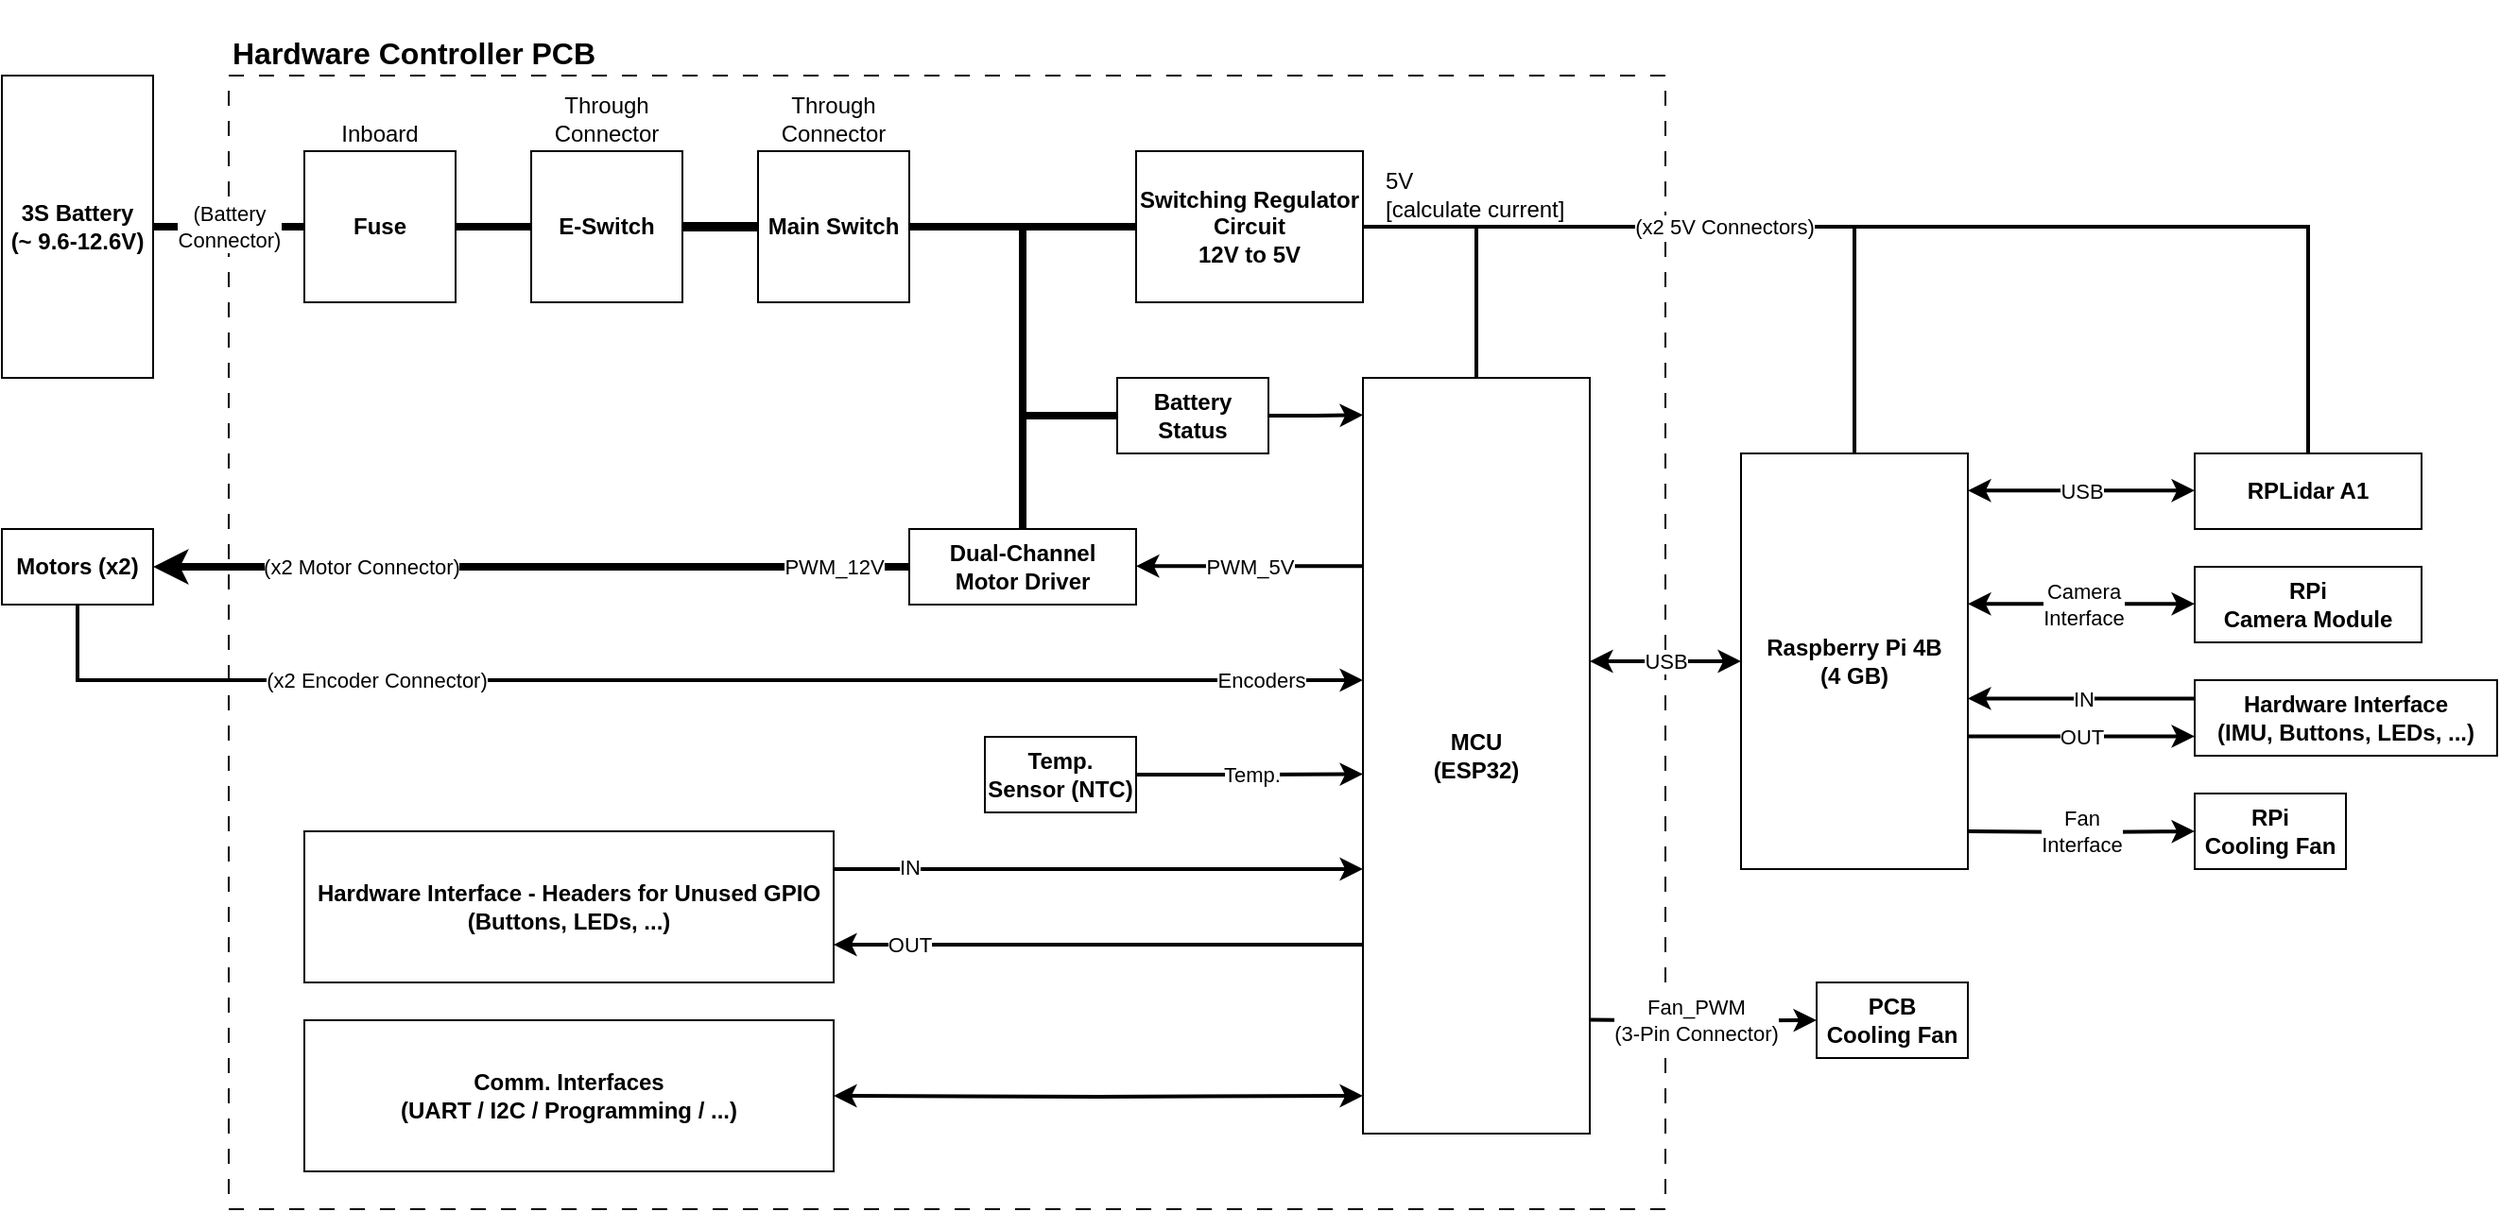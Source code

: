<mxfile version="24.1.0" type="device">
  <diagram name="Electrical-Layout" id="7_7HkRpdlg6OVlB27ETd">
    <mxGraphModel dx="1873" dy="1071" grid="1" gridSize="10" guides="1" tooltips="1" connect="1" arrows="1" fold="1" page="1" pageScale="1" pageWidth="1654" pageHeight="1169" math="0" shadow="0">
      <root>
        <mxCell id="0" />
        <mxCell id="1" parent="0" />
        <mxCell id="7igRQd_boDqKQ4fzDnDt-1" value="" style="rounded=0;whiteSpace=wrap;html=1;fillColor=none;dashed=1;dashPattern=8 8;" parent="1" vertex="1">
          <mxGeometry x="160" y="80" width="760" height="600" as="geometry" />
        </mxCell>
        <mxCell id="AbFkyhTZQpLlmpHKXmka-11" style="edgeStyle=orthogonalEdgeStyle;rounded=0;orthogonalLoop=1;jettySize=auto;html=1;exitX=1;exitY=0.5;exitDx=0;exitDy=0;entryX=0;entryY=0.5;entryDx=0;entryDy=0;endArrow=none;endFill=0;strokeWidth=4;" parent="1" source="AbFkyhTZQpLlmpHKXmka-1" target="AbFkyhTZQpLlmpHKXmka-5" edge="1">
          <mxGeometry relative="1" as="geometry" />
        </mxCell>
        <mxCell id="AbFkyhTZQpLlmpHKXmka-67" value="(Battery&lt;div&gt;Connector)&lt;/div&gt;" style="edgeLabel;html=1;align=center;verticalAlign=middle;resizable=0;points=[];" parent="AbFkyhTZQpLlmpHKXmka-11" vertex="1" connectable="0">
          <mxGeometry x="-0.035" y="2" relative="1" as="geometry">
            <mxPoint x="1" y="2" as="offset" />
          </mxGeometry>
        </mxCell>
        <mxCell id="AbFkyhTZQpLlmpHKXmka-1" value="3S Battery&lt;div&gt;(~ 9.6-12.6V)&lt;/div&gt;" style="rounded=0;whiteSpace=wrap;html=1;fontStyle=1" parent="1" vertex="1">
          <mxGeometry x="40" y="80" width="80" height="160" as="geometry" />
        </mxCell>
        <mxCell id="AbFkyhTZQpLlmpHKXmka-30" style="edgeStyle=orthogonalEdgeStyle;rounded=0;orthogonalLoop=1;jettySize=auto;html=1;exitX=1;exitY=0.5;exitDx=0;exitDy=0;entryX=0.5;entryY=0;entryDx=0;entryDy=0;strokeWidth=2;endArrow=none;endFill=0;" parent="1" source="AbFkyhTZQpLlmpHKXmka-2" target="AbFkyhTZQpLlmpHKXmka-26" edge="1">
          <mxGeometry relative="1" as="geometry" />
        </mxCell>
        <mxCell id="AbFkyhTZQpLlmpHKXmka-35" style="edgeStyle=orthogonalEdgeStyle;rounded=0;orthogonalLoop=1;jettySize=auto;html=1;exitX=1;exitY=0.5;exitDx=0;exitDy=0;entryX=0.5;entryY=0;entryDx=0;entryDy=0;strokeWidth=2;endArrow=none;endFill=0;" parent="1" source="AbFkyhTZQpLlmpHKXmka-2" target="AbFkyhTZQpLlmpHKXmka-32" edge="1">
          <mxGeometry relative="1" as="geometry" />
        </mxCell>
        <mxCell id="AbFkyhTZQpLlmpHKXmka-36" style="edgeStyle=orthogonalEdgeStyle;rounded=0;orthogonalLoop=1;jettySize=auto;html=1;exitX=1;exitY=0.5;exitDx=0;exitDy=0;entryX=0.5;entryY=0;entryDx=0;entryDy=0;strokeWidth=2;endArrow=none;endFill=0;" parent="1" source="AbFkyhTZQpLlmpHKXmka-2" target="AbFkyhTZQpLlmpHKXmka-31" edge="1">
          <mxGeometry relative="1" as="geometry" />
        </mxCell>
        <mxCell id="AbFkyhTZQpLlmpHKXmka-96" value="(x2 5V Connectors)" style="edgeLabel;html=1;align=center;verticalAlign=middle;resizable=0;points=[];" parent="AbFkyhTZQpLlmpHKXmka-36" vertex="1" connectable="0">
          <mxGeometry x="-0.467" y="2" relative="1" as="geometry">
            <mxPoint x="26" y="2" as="offset" />
          </mxGeometry>
        </mxCell>
        <mxCell id="AbFkyhTZQpLlmpHKXmka-2" value="Switching Regulator&lt;div&gt;Circuit&lt;br&gt;&lt;div&gt;12V to 5V&lt;/div&gt;&lt;/div&gt;" style="rounded=0;whiteSpace=wrap;html=1;fontStyle=1" parent="1" vertex="1">
          <mxGeometry x="640" y="120" width="120" height="80" as="geometry" />
        </mxCell>
        <mxCell id="AbFkyhTZQpLlmpHKXmka-16" value="" style="edgeStyle=orthogonalEdgeStyle;rounded=0;orthogonalLoop=1;jettySize=auto;html=1;strokeWidth=4;endArrow=none;endFill=0;" parent="1" source="AbFkyhTZQpLlmpHKXmka-3" target="AbFkyhTZQpLlmpHKXmka-2" edge="1">
          <mxGeometry relative="1" as="geometry" />
        </mxCell>
        <mxCell id="AbFkyhTZQpLlmpHKXmka-19" style="edgeStyle=orthogonalEdgeStyle;rounded=0;orthogonalLoop=1;jettySize=auto;html=1;exitX=1;exitY=0.5;exitDx=0;exitDy=0;entryX=0.5;entryY=0;entryDx=0;entryDy=0;strokeWidth=4;endArrow=none;endFill=0;" parent="1" target="AbFkyhTZQpLlmpHKXmka-6" edge="1">
          <mxGeometry relative="1" as="geometry">
            <mxPoint x="520" y="160" as="sourcePoint" />
            <mxPoint x="600" y="300.0" as="targetPoint" />
            <Array as="points">
              <mxPoint x="580" y="160" />
            </Array>
          </mxGeometry>
        </mxCell>
        <mxCell id="Gy-Clm1CBV3ZiSP6Gkj8-2" style="edgeStyle=orthogonalEdgeStyle;rounded=0;orthogonalLoop=1;jettySize=auto;html=1;exitX=1;exitY=0.5;exitDx=0;exitDy=0;entryX=0;entryY=0.5;entryDx=0;entryDy=0;strokeWidth=4;endArrow=none;endFill=0;" edge="1" parent="1" source="AbFkyhTZQpLlmpHKXmka-3" target="Gy-Clm1CBV3ZiSP6Gkj8-1">
          <mxGeometry relative="1" as="geometry">
            <Array as="points">
              <mxPoint x="580" y="160" />
              <mxPoint x="580" y="260" />
            </Array>
          </mxGeometry>
        </mxCell>
        <mxCell id="AbFkyhTZQpLlmpHKXmka-3" value="Main Switch" style="rounded=0;whiteSpace=wrap;html=1;fontStyle=1" parent="1" vertex="1">
          <mxGeometry x="440" y="120" width="80" height="80" as="geometry" />
        </mxCell>
        <mxCell id="AbFkyhTZQpLlmpHKXmka-15" value="" style="edgeStyle=orthogonalEdgeStyle;rounded=0;orthogonalLoop=1;jettySize=auto;html=1;strokeWidth=5;endArrow=none;endFill=0;" parent="1" source="AbFkyhTZQpLlmpHKXmka-4" target="AbFkyhTZQpLlmpHKXmka-3" edge="1">
          <mxGeometry relative="1" as="geometry" />
        </mxCell>
        <mxCell id="AbFkyhTZQpLlmpHKXmka-4" value="E-Switch" style="rounded=0;whiteSpace=wrap;html=1;fontStyle=1" parent="1" vertex="1">
          <mxGeometry x="320" y="120" width="80" height="80" as="geometry" />
        </mxCell>
        <mxCell id="AbFkyhTZQpLlmpHKXmka-14" value="" style="edgeStyle=orthogonalEdgeStyle;rounded=0;orthogonalLoop=1;jettySize=auto;html=1;endArrow=none;endFill=0;strokeWidth=4;" parent="1" source="AbFkyhTZQpLlmpHKXmka-5" target="AbFkyhTZQpLlmpHKXmka-4" edge="1">
          <mxGeometry relative="1" as="geometry" />
        </mxCell>
        <mxCell id="AbFkyhTZQpLlmpHKXmka-5" value="Fuse" style="rounded=0;whiteSpace=wrap;html=1;fontStyle=1" parent="1" vertex="1">
          <mxGeometry x="200" y="120" width="80" height="80" as="geometry" />
        </mxCell>
        <mxCell id="AbFkyhTZQpLlmpHKXmka-23" style="edgeStyle=orthogonalEdgeStyle;rounded=0;orthogonalLoop=1;jettySize=auto;html=1;exitX=0;exitY=0.5;exitDx=0;exitDy=0;entryX=1;entryY=0.5;entryDx=0;entryDy=0;strokeWidth=4;" parent="1" source="AbFkyhTZQpLlmpHKXmka-6" target="AbFkyhTZQpLlmpHKXmka-22" edge="1">
          <mxGeometry relative="1" as="geometry">
            <mxPoint x="520.0" y="339.64" as="sourcePoint" />
            <mxPoint x="439.64" y="339.56" as="targetPoint" />
          </mxGeometry>
        </mxCell>
        <mxCell id="AbFkyhTZQpLlmpHKXmka-44" value="PWM_12V" style="edgeLabel;html=1;align=center;verticalAlign=middle;resizable=0;points=[];" parent="AbFkyhTZQpLlmpHKXmka-23" vertex="1" connectable="0">
          <mxGeometry x="-0.001" y="1" relative="1" as="geometry">
            <mxPoint x="160" y="-1" as="offset" />
          </mxGeometry>
        </mxCell>
        <mxCell id="AbFkyhTZQpLlmpHKXmka-94" value="(x2 Motor Connector)" style="edgeLabel;html=1;align=center;verticalAlign=middle;resizable=0;points=[];" parent="AbFkyhTZQpLlmpHKXmka-23" vertex="1" connectable="0">
          <mxGeometry x="0.704" relative="1" as="geometry">
            <mxPoint x="51" as="offset" />
          </mxGeometry>
        </mxCell>
        <mxCell id="AbFkyhTZQpLlmpHKXmka-6" value="Dual-Channel&lt;div&gt;&lt;span style=&quot;background-color: initial;&quot;&gt;Motor Driver&lt;/span&gt;&lt;/div&gt;" style="rounded=0;whiteSpace=wrap;html=1;fontStyle=1" parent="1" vertex="1">
          <mxGeometry x="520" y="320" width="120" height="40" as="geometry" />
        </mxCell>
        <mxCell id="AbFkyhTZQpLlmpHKXmka-22" value="Motors (x2)" style="rounded=0;whiteSpace=wrap;html=1;fontStyle=1" parent="1" vertex="1">
          <mxGeometry x="40" y="320" width="80" height="40" as="geometry" />
        </mxCell>
        <mxCell id="AbFkyhTZQpLlmpHKXmka-24" style="edgeStyle=orthogonalEdgeStyle;rounded=0;orthogonalLoop=1;jettySize=auto;html=1;exitX=0.5;exitY=1;exitDx=0;exitDy=0;entryX=0;entryY=0.25;entryDx=0;entryDy=0;strokeWidth=2;" parent="1" source="AbFkyhTZQpLlmpHKXmka-22" edge="1">
          <mxGeometry relative="1" as="geometry">
            <mxPoint x="440.36" y="359.6" as="sourcePoint" />
            <mxPoint x="760.0" y="400" as="targetPoint" />
            <Array as="points">
              <mxPoint x="80" y="400" />
            </Array>
          </mxGeometry>
        </mxCell>
        <mxCell id="AbFkyhTZQpLlmpHKXmka-45" value="Encoders" style="edgeLabel;html=1;align=center;verticalAlign=middle;resizable=0;points=[];" parent="AbFkyhTZQpLlmpHKXmka-24" vertex="1" connectable="0">
          <mxGeometry x="-0.051" y="-1" relative="1" as="geometry">
            <mxPoint x="324" y="-1" as="offset" />
          </mxGeometry>
        </mxCell>
        <mxCell id="AbFkyhTZQpLlmpHKXmka-95" value="(x2 Encoder Connector)" style="edgeLabel;html=1;align=center;verticalAlign=middle;resizable=0;points=[];" parent="AbFkyhTZQpLlmpHKXmka-24" vertex="1" connectable="0">
          <mxGeometry x="-0.502" y="-1" relative="1" as="geometry">
            <mxPoint x="18" y="-1" as="offset" />
          </mxGeometry>
        </mxCell>
        <mxCell id="AbFkyhTZQpLlmpHKXmka-27" style="edgeStyle=orthogonalEdgeStyle;rounded=0;orthogonalLoop=1;jettySize=auto;html=1;strokeWidth=2;" parent="1" edge="1">
          <mxGeometry relative="1" as="geometry">
            <mxPoint x="760" y="339.66" as="sourcePoint" />
            <mxPoint x="640" y="339.66" as="targetPoint" />
          </mxGeometry>
        </mxCell>
        <mxCell id="AbFkyhTZQpLlmpHKXmka-48" value="PWM_5V" style="edgeLabel;html=1;align=center;verticalAlign=middle;resizable=0;points=[];" parent="AbFkyhTZQpLlmpHKXmka-27" vertex="1" connectable="0">
          <mxGeometry x="0.002" y="-1" relative="1" as="geometry">
            <mxPoint y="1" as="offset" />
          </mxGeometry>
        </mxCell>
        <mxCell id="AbFkyhTZQpLlmpHKXmka-73" style="edgeStyle=orthogonalEdgeStyle;rounded=0;orthogonalLoop=1;jettySize=auto;html=1;entryX=1;entryY=0.5;entryDx=0;entryDy=0;startArrow=classic;startFill=1;strokeWidth=2;" parent="1" target="AbFkyhTZQpLlmpHKXmka-72" edge="1">
          <mxGeometry relative="1" as="geometry">
            <mxPoint x="760" y="620" as="sourcePoint" />
          </mxGeometry>
        </mxCell>
        <mxCell id="AbFkyhTZQpLlmpHKXmka-26" value="MCU&lt;div&gt;(ESP32)&lt;/div&gt;" style="rounded=0;whiteSpace=wrap;html=1;fontStyle=1" parent="1" vertex="1">
          <mxGeometry x="760" y="240" width="120" height="400" as="geometry" />
        </mxCell>
        <mxCell id="AbFkyhTZQpLlmpHKXmka-41" value="" style="edgeStyle=orthogonalEdgeStyle;rounded=0;orthogonalLoop=1;jettySize=auto;html=1;startArrow=classic;startFill=1;strokeWidth=2;" parent="1" edge="1">
          <mxGeometry relative="1" as="geometry">
            <mxPoint x="1200" y="299.66" as="sourcePoint" />
            <mxPoint x="1080" y="299.66" as="targetPoint" />
          </mxGeometry>
        </mxCell>
        <mxCell id="AbFkyhTZQpLlmpHKXmka-58" value="USB" style="edgeLabel;html=1;align=center;verticalAlign=middle;resizable=0;points=[];" parent="AbFkyhTZQpLlmpHKXmka-41" vertex="1" connectable="0">
          <mxGeometry x="-0.096" y="2" relative="1" as="geometry">
            <mxPoint x="-6" y="-2" as="offset" />
          </mxGeometry>
        </mxCell>
        <mxCell id="AbFkyhTZQpLlmpHKXmka-31" value="RPLidar A1" style="rounded=0;whiteSpace=wrap;html=1;fontStyle=1" parent="1" vertex="1">
          <mxGeometry x="1200" y="280" width="120" height="40" as="geometry" />
        </mxCell>
        <mxCell id="AbFkyhTZQpLlmpHKXmka-81" style="edgeStyle=orthogonalEdgeStyle;rounded=0;orthogonalLoop=1;jettySize=auto;html=1;exitX=1;exitY=0.75;exitDx=0;exitDy=0;startArrow=classic;startFill=1;strokeWidth=2;" parent="1" edge="1">
          <mxGeometry relative="1" as="geometry">
            <mxPoint x="1080" y="359.66" as="sourcePoint" />
            <mxPoint x="1200" y="359.66" as="targetPoint" />
          </mxGeometry>
        </mxCell>
        <mxCell id="AbFkyhTZQpLlmpHKXmka-82" value="Camera&lt;div&gt;Interface&lt;/div&gt;" style="edgeLabel;html=1;align=center;verticalAlign=middle;resizable=0;points=[];" parent="AbFkyhTZQpLlmpHKXmka-81" vertex="1" connectable="0">
          <mxGeometry x="-0.328" y="2" relative="1" as="geometry">
            <mxPoint x="20" y="2" as="offset" />
          </mxGeometry>
        </mxCell>
        <mxCell id="AbFkyhTZQpLlmpHKXmka-86" style="edgeStyle=orthogonalEdgeStyle;rounded=0;orthogonalLoop=1;jettySize=auto;html=1;strokeWidth=2;" parent="1" edge="1">
          <mxGeometry relative="1" as="geometry">
            <mxPoint x="1200" y="409.69" as="sourcePoint" />
            <mxPoint x="1080" y="409.69" as="targetPoint" />
            <Array as="points">
              <mxPoint x="1140" y="409.69" />
            </Array>
          </mxGeometry>
        </mxCell>
        <mxCell id="AbFkyhTZQpLlmpHKXmka-88" value="IN" style="edgeLabel;html=1;align=center;verticalAlign=middle;resizable=0;points=[];" parent="AbFkyhTZQpLlmpHKXmka-86" vertex="1" connectable="0">
          <mxGeometry x="0.426" y="1" relative="1" as="geometry">
            <mxPoint x="26" y="-1" as="offset" />
          </mxGeometry>
        </mxCell>
        <mxCell id="AbFkyhTZQpLlmpHKXmka-32" value="Raspberry Pi 4B&lt;div&gt;(4 GB)&lt;/div&gt;" style="rounded=0;whiteSpace=wrap;html=1;fontStyle=1" parent="1" vertex="1">
          <mxGeometry x="960" y="280" width="120" height="220" as="geometry" />
        </mxCell>
        <mxCell id="AbFkyhTZQpLlmpHKXmka-50" value="" style="edgeStyle=orthogonalEdgeStyle;rounded=0;orthogonalLoop=1;jettySize=auto;html=1;startArrow=classic;startFill=1;strokeWidth=2;exitX=0;exitY=0.5;exitDx=0;exitDy=0;" parent="1" source="AbFkyhTZQpLlmpHKXmka-32" edge="1">
          <mxGeometry relative="1" as="geometry">
            <mxPoint x="920" y="400" as="sourcePoint" />
            <mxPoint x="880" y="390" as="targetPoint" />
          </mxGeometry>
        </mxCell>
        <mxCell id="AbFkyhTZQpLlmpHKXmka-57" value="USB" style="edgeLabel;html=1;align=center;verticalAlign=middle;resizable=0;points=[];" parent="AbFkyhTZQpLlmpHKXmka-50" vertex="1" connectable="0">
          <mxGeometry x="-0.039" y="1" relative="1" as="geometry">
            <mxPoint x="-2" y="-1" as="offset" />
          </mxGeometry>
        </mxCell>
        <mxCell id="AbFkyhTZQpLlmpHKXmka-60" value="5V&lt;div&gt;[calculate current]&lt;/div&gt;" style="text;html=1;align=left;verticalAlign=bottom;whiteSpace=wrap;rounded=0;" parent="1" vertex="1">
          <mxGeometry x="770" y="130" width="120" height="30" as="geometry" />
        </mxCell>
        <mxCell id="AbFkyhTZQpLlmpHKXmka-61" value="Inboard" style="text;html=1;align=center;verticalAlign=bottom;whiteSpace=wrap;rounded=0;" parent="1" vertex="1">
          <mxGeometry x="200" y="90" width="80" height="30" as="geometry" />
        </mxCell>
        <mxCell id="AbFkyhTZQpLlmpHKXmka-62" value="Through Connector" style="text;html=1;align=center;verticalAlign=bottom;whiteSpace=wrap;rounded=0;" parent="1" vertex="1">
          <mxGeometry x="320" y="90" width="80" height="30" as="geometry" />
        </mxCell>
        <mxCell id="AbFkyhTZQpLlmpHKXmka-63" value="Through Connector" style="text;html=1;align=center;verticalAlign=bottom;whiteSpace=wrap;rounded=0;" parent="1" vertex="1">
          <mxGeometry x="440" y="90" width="80" height="30" as="geometry" />
        </mxCell>
        <mxCell id="AbFkyhTZQpLlmpHKXmka-72" value="Comm. Interfaces&lt;div&gt;(UART / I2C / Programming / ...)&lt;/div&gt;" style="rounded=0;whiteSpace=wrap;html=1;fontStyle=1" parent="1" vertex="1">
          <mxGeometry x="200" y="580" width="280" height="80" as="geometry" />
        </mxCell>
        <mxCell id="AbFkyhTZQpLlmpHKXmka-76" style="edgeStyle=orthogonalEdgeStyle;rounded=0;orthogonalLoop=1;jettySize=auto;html=1;exitX=1;exitY=0.25;exitDx=0;exitDy=0;strokeWidth=2;" parent="1" source="AbFkyhTZQpLlmpHKXmka-74" edge="1">
          <mxGeometry relative="1" as="geometry">
            <mxPoint x="760" y="500" as="targetPoint" />
          </mxGeometry>
        </mxCell>
        <mxCell id="AbFkyhTZQpLlmpHKXmka-78" value="IN" style="edgeLabel;html=1;align=center;verticalAlign=middle;resizable=0;points=[];" parent="AbFkyhTZQpLlmpHKXmka-76" vertex="1" connectable="0">
          <mxGeometry x="-0.628" y="1" relative="1" as="geometry">
            <mxPoint x="-12" as="offset" />
          </mxGeometry>
        </mxCell>
        <mxCell id="AbFkyhTZQpLlmpHKXmka-77" style="edgeStyle=orthogonalEdgeStyle;rounded=0;orthogonalLoop=1;jettySize=auto;html=1;entryX=1;entryY=0.75;entryDx=0;entryDy=0;strokeWidth=2;" parent="1" target="AbFkyhTZQpLlmpHKXmka-74" edge="1">
          <mxGeometry relative="1" as="geometry">
            <mxPoint x="760" y="540" as="sourcePoint" />
            <Array as="points">
              <mxPoint x="760" y="540" />
            </Array>
          </mxGeometry>
        </mxCell>
        <mxCell id="AbFkyhTZQpLlmpHKXmka-79" value="OUT" style="edgeLabel;html=1;align=center;verticalAlign=middle;resizable=0;points=[];" parent="AbFkyhTZQpLlmpHKXmka-77" vertex="1" connectable="0">
          <mxGeometry x="0.679" y="-2" relative="1" as="geometry">
            <mxPoint x="-5" y="2" as="offset" />
          </mxGeometry>
        </mxCell>
        <mxCell id="AbFkyhTZQpLlmpHKXmka-74" value="Hardware Interface - Headers for Unused GPIO&lt;div&gt;(Buttons, LEDs, ...)&lt;/div&gt;" style="rounded=0;whiteSpace=wrap;html=1;fontStyle=1" parent="1" vertex="1">
          <mxGeometry x="200" y="480" width="280" height="80" as="geometry" />
        </mxCell>
        <mxCell id="AbFkyhTZQpLlmpHKXmka-80" value="RPi&lt;div&gt;Camera Module&lt;/div&gt;" style="rounded=0;whiteSpace=wrap;html=1;fontStyle=1" parent="1" vertex="1">
          <mxGeometry x="1200" y="340" width="120" height="40" as="geometry" />
        </mxCell>
        <mxCell id="AbFkyhTZQpLlmpHKXmka-83" value="Hardware Interface&lt;div&gt;(IMU, Buttons, LEDs, ...)&lt;/div&gt;" style="rounded=0;whiteSpace=wrap;html=1;fontStyle=1" parent="1" vertex="1">
          <mxGeometry x="1200" y="400" width="160" height="40" as="geometry" />
        </mxCell>
        <mxCell id="AbFkyhTZQpLlmpHKXmka-87" style="edgeStyle=orthogonalEdgeStyle;rounded=0;orthogonalLoop=1;jettySize=auto;html=1;strokeWidth=2;" parent="1" edge="1">
          <mxGeometry relative="1" as="geometry">
            <mxPoint x="1080" y="429.69" as="sourcePoint" />
            <mxPoint x="1200" y="429.69" as="targetPoint" />
            <Array as="points">
              <mxPoint x="1120" y="429.69" />
            </Array>
          </mxGeometry>
        </mxCell>
        <mxCell id="AbFkyhTZQpLlmpHKXmka-89" value="OUT" style="edgeLabel;html=1;align=center;verticalAlign=middle;resizable=0;points=[];" parent="AbFkyhTZQpLlmpHKXmka-87" vertex="1" connectable="0">
          <mxGeometry x="0.582" y="1" relative="1" as="geometry">
            <mxPoint x="-35" y="1" as="offset" />
          </mxGeometry>
        </mxCell>
        <mxCell id="AbFkyhTZQpLlmpHKXmka-91" value="Hardware Controller PCB" style="text;html=1;align=left;verticalAlign=bottom;whiteSpace=wrap;rounded=0;fontSize=16;fontStyle=1" parent="1" vertex="1">
          <mxGeometry x="160" y="40" width="200" height="40" as="geometry" />
        </mxCell>
        <mxCell id="7igRQd_boDqKQ4fzDnDt-4" style="edgeStyle=orthogonalEdgeStyle;rounded=0;orthogonalLoop=1;jettySize=auto;html=1;exitX=1;exitY=0.5;exitDx=0;exitDy=0;strokeWidth=2;" parent="1" source="7igRQd_boDqKQ4fzDnDt-2" edge="1">
          <mxGeometry relative="1" as="geometry">
            <mxPoint x="760" y="449.76" as="targetPoint" />
            <mxPoint x="680" y="449.76" as="sourcePoint" />
          </mxGeometry>
        </mxCell>
        <mxCell id="7igRQd_boDqKQ4fzDnDt-5" value="Temp." style="edgeLabel;html=1;align=center;verticalAlign=middle;resizable=0;points=[];" parent="7igRQd_boDqKQ4fzDnDt-4" vertex="1" connectable="0">
          <mxGeometry x="-0.23" y="-1" relative="1" as="geometry">
            <mxPoint x="14" y="-1" as="offset" />
          </mxGeometry>
        </mxCell>
        <mxCell id="7igRQd_boDqKQ4fzDnDt-2" value="Temp.&lt;div&gt;Sensor (NTC)&lt;/div&gt;" style="rounded=0;whiteSpace=wrap;html=1;fontStyle=1" parent="1" vertex="1">
          <mxGeometry x="560" y="430" width="80" height="40" as="geometry" />
        </mxCell>
        <mxCell id="7igRQd_boDqKQ4fzDnDt-7" style="edgeStyle=orthogonalEdgeStyle;rounded=0;orthogonalLoop=1;jettySize=auto;html=1;exitX=0;exitY=0.5;exitDx=0;exitDy=0;strokeWidth=2;entryX=0;entryY=0.5;entryDx=0;entryDy=0;" parent="1" target="7igRQd_boDqKQ4fzDnDt-6" edge="1">
          <mxGeometry relative="1" as="geometry">
            <mxPoint x="880.0" y="579.759" as="sourcePoint" />
          </mxGeometry>
        </mxCell>
        <mxCell id="7igRQd_boDqKQ4fzDnDt-8" value="Fan_PWM&lt;div&gt;(3-Pin Connector)&lt;/div&gt;" style="edgeLabel;html=1;align=center;verticalAlign=middle;resizable=0;points=[];" parent="7igRQd_boDqKQ4fzDnDt-7" vertex="1" connectable="0">
          <mxGeometry x="-0.244" y="-2" relative="1" as="geometry">
            <mxPoint x="10" y="-2" as="offset" />
          </mxGeometry>
        </mxCell>
        <mxCell id="7igRQd_boDqKQ4fzDnDt-6" value="PCB&lt;div&gt;Cooling Fan&lt;/div&gt;" style="rounded=0;whiteSpace=wrap;html=1;fontStyle=1" parent="1" vertex="1">
          <mxGeometry x="1000" y="560" width="80" height="40" as="geometry" />
        </mxCell>
        <mxCell id="7igRQd_boDqKQ4fzDnDt-10" style="edgeStyle=orthogonalEdgeStyle;rounded=0;orthogonalLoop=1;jettySize=auto;html=1;strokeWidth=2;entryX=0;entryY=0.5;entryDx=0;entryDy=0;" parent="1" target="7igRQd_boDqKQ4fzDnDt-9" edge="1">
          <mxGeometry relative="1" as="geometry">
            <mxPoint x="1080" y="630" as="targetPoint" />
            <mxPoint x="1080" y="480" as="sourcePoint" />
          </mxGeometry>
        </mxCell>
        <mxCell id="7igRQd_boDqKQ4fzDnDt-12" value="Fan&lt;div&gt;Interface&lt;/div&gt;" style="edgeLabel;html=1;align=center;verticalAlign=middle;resizable=0;points=[];" parent="7igRQd_boDqKQ4fzDnDt-10" vertex="1" connectable="0">
          <mxGeometry x="0.104" y="-2" relative="1" as="geometry">
            <mxPoint x="-6" y="-2" as="offset" />
          </mxGeometry>
        </mxCell>
        <mxCell id="7igRQd_boDqKQ4fzDnDt-9" value="RPi&lt;div&gt;Cooling Fan&lt;/div&gt;" style="rounded=0;whiteSpace=wrap;html=1;fontStyle=1" parent="1" vertex="1">
          <mxGeometry x="1200" y="460" width="80" height="40" as="geometry" />
        </mxCell>
        <mxCell id="Gy-Clm1CBV3ZiSP6Gkj8-1" value="Battery Status" style="rounded=0;whiteSpace=wrap;html=1;fontStyle=1" vertex="1" parent="1">
          <mxGeometry x="630" y="240" width="80" height="40" as="geometry" />
        </mxCell>
        <mxCell id="Gy-Clm1CBV3ZiSP6Gkj8-4" style="edgeStyle=orthogonalEdgeStyle;rounded=0;orthogonalLoop=1;jettySize=auto;html=1;strokeWidth=2;exitX=1;exitY=0.5;exitDx=0;exitDy=0;" edge="1" parent="1" source="Gy-Clm1CBV3ZiSP6Gkj8-1">
          <mxGeometry relative="1" as="geometry">
            <mxPoint x="680" y="259.66" as="sourcePoint" />
            <mxPoint x="760" y="259.66" as="targetPoint" />
          </mxGeometry>
        </mxCell>
      </root>
    </mxGraphModel>
  </diagram>
</mxfile>
